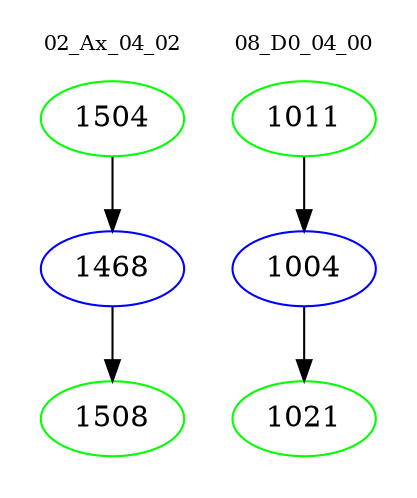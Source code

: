 digraph{
subgraph cluster_0 {
color = white
label = "02_Ax_04_02";
fontsize=10;
T0_1504 [label="1504", color="green"]
T0_1504 -> T0_1468 [color="black"]
T0_1468 [label="1468", color="blue"]
T0_1468 -> T0_1508 [color="black"]
T0_1508 [label="1508", color="green"]
}
subgraph cluster_1 {
color = white
label = "08_D0_04_00";
fontsize=10;
T1_1011 [label="1011", color="green"]
T1_1011 -> T1_1004 [color="black"]
T1_1004 [label="1004", color="blue"]
T1_1004 -> T1_1021 [color="black"]
T1_1021 [label="1021", color="green"]
}
}
